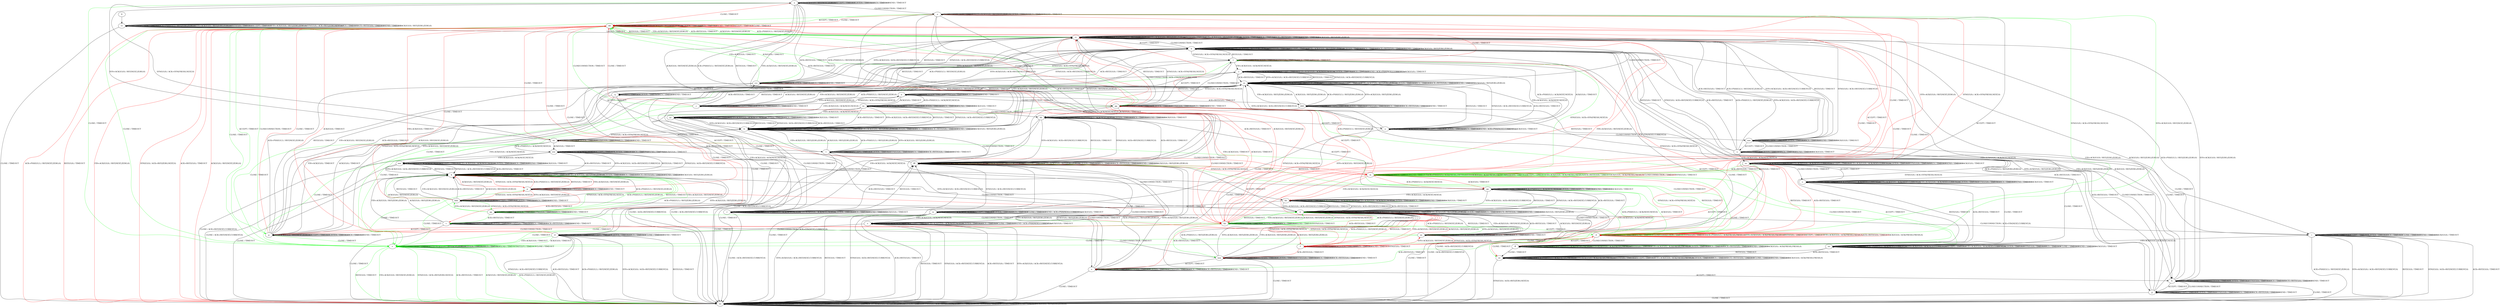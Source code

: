 digraph "" {
	graph ["Incoming time"=0.24789714813232422,
		"Outgoing time"=0.31987857818603516,
		Output="{'States': 58, 'Transitions': 806, 'Filename': '../results/tcp_preset_50/TCP_FreeBSD_Server-TCP_FreeBSD_Server-3.dot'}",
		Reference="{'States': 56, 'Transitions': 716, 'Filename': '../subjects/tcp/TCP_FreeBSD_Server.dot'}",
		Solver=yices,
		Updated="{'States': 56, 'Transitions': 716, 'Filename': '../subjects/tcp/TCP_FreeBSD_Server.dot'}",
		"f-measure"=0.8868715083798883,
		precision=0.8868715083798883,
		recall=0.8868715083798883
	];
	a -> a	[key=0,
		label="SYN+ACK(V,V,0) / RST(NEXT,ZERO,0)"];
	a -> a	[key=1,
		label="ACCEPT / TIMEOUT"];
	a -> a	[key=2,
		label="LISTEN / TIMEOUT"];
	a -> a	[key=3,
		label="RCV / TIMEOUT"];
	a -> a	[key=4,
		label="SEND / TIMEOUT"];
	a -> u	[key=0,
		label="CLOSECONNECTION / TIMEOUT"];
	a -> v	[key=0,
		color=green,
		label="CLOSE / TIMEOUT"];
	a -> dd	[key=0,
		color=red,
		label="CLOSE / TIMEOUT"];
	a -> nn	[key=0,
		label="SYN(V,V,0) / ACK+SYN(FRESH,NEXT,0)"];
	a -> tt	[key=0,
		label="ACK+PSH(V,V,1) / RST(NEXT,ZERO,0)"];
	a -> tt	[key=1,
		label="RST(V,V,0) / TIMEOUT"];
	a -> tt	[key=2,
		label="FIN+ACK(V,V,0) / RST(NEXT,ZERO,0)"];
	a -> tt	[key=3,
		label="ACK+RST(V,V,0) / TIMEOUT"];
	a -> tt	[key=4,
		label="ACK(V,V,0) / RST(NEXT,ZERO,0)"];
	b -> b	[key=0,
		label="ACK+PSH(V,V,1) / RST(ZERO,ZERO,0)"];
	b -> b	[key=1,
		label="SYN+ACK(V,V,0) / RST(ZERO,ZERO,0)"];
	b -> b	[key=2,
		label="RST(V,V,0) / TIMEOUT"];
	b -> b	[key=3,
		label="ACCEPT / TIMEOUT"];
	b -> b	[key=4,
		label="FIN+ACK(V,V,0) / RST(ZERO,ZERO,0)"];
	b -> b	[key=5,
		label="LISTEN / TIMEOUT"];
	b -> b	[key=6,
		label="RCV / TIMEOUT"];
	b -> b	[key=7,
		label="ACK+RST(V,V,0) / TIMEOUT"];
	b -> b	[key=8,
		label="SEND / TIMEOUT"];
	b -> b	[key=9,
		label="ACK(V,V,0) / RST(ZERO,ZERO,0)"];
	b -> l	[key=0,
		label="SYN(V,V,0) / ACK+SYN(FRESH,NEXT,0)"];
	b -> cc	[key=0,
		label="CLOSECONNECTION / TIMEOUT"];
	b -> uu	[key=0,
		label="CLOSE / TIMEOUT"];
	c -> c	[key=0,
		label="RST(V,V,0) / TIMEOUT"];
	c -> c	[key=1,
		label="ACCEPT / TIMEOUT"];
	c -> c	[key=2,
		label="LISTEN / TIMEOUT"];
	c -> c	[key=3,
		label="SYN(V,V,0) / TIMEOUT"];
	c -> c	[key=4,
		label="RCV / TIMEOUT"];
	c -> c	[key=5,
		label="ACK+RST(V,V,0) / TIMEOUT"];
	c -> c	[key=6,
		label="SEND / TIMEOUT"];
	c -> k	[key=0,
		label="ACK+PSH(V,V,1) / RST(ZERO,ZERO,0)"];
	c -> k	[key=1,
		label="SYN+ACK(V,V,0) / RST(ZERO,ZERO,0)"];
	c -> k	[key=2,
		label="FIN+ACK(V,V,0) / RST(ZERO,ZERO,0)"];
	c -> k	[key=3,
		label="ACK(V,V,0) / RST(ZERO,ZERO,0)"];
	c -> mm	[key=0,
		label="CLOSECONNECTION / TIMEOUT"];
	c -> uu	[key=0,
		label="CLOSE / TIMEOUT"];
	d -> d	[key=0,
		label="LISTEN / TIMEOUT"];
	d -> d	[key=1,
		label="RCV / TIMEOUT"];
	d -> d	[key=2,
		label="SEND / TIMEOUT"];
	d -> d	[key=3,
		color=green,
		label="CLOSECONNECTION / TIMEOUT"];
	d -> d	[key=4,
		color=green,
		label="SYN(V,V,0) / TIMEOUT"];
	d -> d	[key=5,
		color=red,
		label="ACK+PSH(V,V,1) / ACK(FRESH,FRESH,0)"];
	d -> d	[key=6,
		color=red,
		label="SYN+ACK(V,V,0) / ACK(FRESH,FRESH,0)"];
	d -> d	[key=7,
		color=red,
		label="RST(V,V,0) / TIMEOUT"];
	d -> d	[key=8,
		color=red,
		label="ACCEPT / TIMEOUT"];
	d -> d	[key=9,
		color=red,
		label="FIN+ACK(V,V,0) / ACK(FRESH,FRESH,0)"];
	d -> d	[key=10,
		color=red,
		label="ACK+RST(V,V,0) / TIMEOUT"];
	d -> d	[key=11,
		color=red,
		label="ACK(V,V,0) / ACK(FRESH,FRESH,0)"];
	d -> e	[key=0,
		color=green,
		label="ACK+RST(V,V,0) / TIMEOUT"];
	d -> l	[key=0,
		color=red,
		label="SYN(V,V,0) / ACK+SYN(FRESH,NEXT,0)"];
	d -> u	[key=0,
		color=green,
		label="SYN+ACK(V,V,0) / RST(NEXT,ZERO,0)"];
	d -> v	[key=0,
		color=green,
		label="CLOSE / TIMEOUT"];
	d -> bb	[key=0,
		color=green,
		label="FIN+ACK(V,V,0) / ACK(NEXT,NEXT,0)"];
	d -> ee	[key=0,
		color=red,
		label="CLOSE / TIMEOUT"];
	d -> ff	[key=0,
		color=red,
		label="CLOSECONNECTION / TIMEOUT"];
	d -> gg	[key=0,
		color=green,
		label="ACCEPT / TIMEOUT"];
	d -> pp	[key=0,
		color=green,
		label="ACK+PSH(V,V,1) / ACK(NEXT,NEXT,0)"];
	d -> pp	[key=1,
		color=green,
		label="ACK(V,V,0) / TIMEOUT"];
	d -> fff	[key=0,
		color=green,
		label="RST(V,V,0) / TIMEOUT"];
	e -> e	[key=0,
		label="CLOSECONNECTION / TIMEOUT"];
	e -> e	[key=1,
		label="RST(V,V,0) / TIMEOUT"];
	e -> e	[key=2,
		label="LISTEN / TIMEOUT"];
	e -> e	[key=3,
		label="SYN(V,V,0) / TIMEOUT"];
	e -> e	[key=4,
		label="RCV / TIMEOUT"];
	e -> e	[key=5,
		label="ACK+RST(V,V,0) / TIMEOUT"];
	e -> e	[key=6,
		label="SEND / TIMEOUT"];
	e -> h	[key=0,
		label="ACCEPT / TIMEOUT"];
	e -> uu	[key=0,
		label="CLOSE / TIMEOUT"];
	e -> fff	[key=0,
		label="ACK+PSH(V,V,1) / RST(ZERO,ZERO,0)"];
	e -> fff	[key=1,
		label="SYN+ACK(V,V,0) / RST(ZERO,ZERO,0)"];
	e -> fff	[key=2,
		label="FIN+ACK(V,V,0) / RST(ZERO,ZERO,0)"];
	e -> fff	[key=3,
		label="ACK(V,V,0) / RST(ZERO,ZERO,0)"];
	f -> f	[key=0,
		label="CLOSECONNECTION / TIMEOUT"];
	f -> f	[key=1,
		label="LISTEN / TIMEOUT"];
	f -> f	[key=2,
		label="RCV / TIMEOUT"];
	f -> f	[key=3,
		label="SEND / TIMEOUT"];
	f -> f	[key=4,
		color=red,
		label="SYN(V,V,0) / TIMEOUT"];
	f -> m	[key=0,
		color=red,
		label="ACCEPT / TIMEOUT"];
	f -> aa	[key=0,
		color=red,
		label="SYN+ACK(V,V,0) / RST(NEXT,ZERO,0)"];
	f -> dd	[key=0,
		color=red,
		label="CLOSE / TIMEOUT"];
	f -> ii	[key=0,
		color=red,
		label="ACK+PSH(V,V,1) / RST(NEXT,ZERO,0)"];
	f -> ii	[key=1,
		color=red,
		label="RST(V,V,0) / TIMEOUT"];
	f -> ii	[key=2,
		color=red,
		label="FIN+ACK(V,V,0) / RST(NEXT,ZERO,0)"];
	f -> ii	[key=3,
		color=red,
		label="ACK(V,V,0) / RST(NEXT,ZERO,0)"];
	f -> mm	[key=0,
		color=red,
		label="ACK+RST(V,V,0) / TIMEOUT"];
	g -> b	[key=0,
		label="ACK+PSH(V,V,1) / RST(NEXT,ZERO,0)"];
	g -> b	[key=1,
		label="RST(V,V,0) / TIMEOUT"];
	g -> b	[key=2,
		label="FIN+ACK(V,V,0) / RST(NEXT,ZERO,0)"];
	g -> b	[key=3,
		label="ACK+RST(V,V,0) / TIMEOUT"];
	g -> b	[key=4,
		label="ACK(V,V,0) / RST(NEXT,ZERO,0)"];
	g -> g	[key=0,
		label="SYN+ACK(V,V,0) / RST(NEXT,ZERO,0)"];
	g -> g	[key=1,
		label="ACCEPT / TIMEOUT"];
	g -> g	[key=2,
		label="LISTEN / TIMEOUT"];
	g -> g	[key=3,
		label="RCV / TIMEOUT"];
	g -> g	[key=4,
		label="SEND / TIMEOUT"];
	g -> l	[key=0,
		label="SYN(V,V,0) / ACK+SYN(FRESH,NEXT,0)"];
	g -> v	[key=0,
		color=green,
		label="CLOSE / TIMEOUT"];
	g -> dd	[key=0,
		color=green,
		label="CLOSECONNECTION / TIMEOUT"];
	g -> dd	[key=1,
		color=red,
		label="CLOSE / TIMEOUT"];
	g -> hh	[key=0,
		color=red,
		label="CLOSECONNECTION / TIMEOUT"];
	h -> h	[key=0,
		label="CLOSECONNECTION / TIMEOUT"];
	h -> h	[key=1,
		label="RST(V,V,0) / TIMEOUT"];
	h -> h	[key=2,
		label="LISTEN / TIMEOUT"];
	h -> h	[key=3,
		label="SYN(V,V,0) / TIMEOUT"];
	h -> h	[key=4,
		label="RCV / TIMEOUT"];
	h -> h	[key=5,
		label="ACK+RST(V,V,0) / TIMEOUT"];
	h -> h	[key=6,
		label="SEND / TIMEOUT"];
	h -> cc	[key=0,
		label="ACK+PSH(V,V,1) / RST(ZERO,ZERO,0)"];
	h -> cc	[key=1,
		label="SYN+ACK(V,V,0) / RST(ZERO,ZERO,0)"];
	h -> cc	[key=2,
		label="FIN+ACK(V,V,0) / RST(ZERO,ZERO,0)"];
	h -> cc	[key=3,
		label="ACK(V,V,0) / RST(ZERO,ZERO,0)"];
	h -> jj	[key=0,
		label="ACCEPT / TIMEOUT"];
	h -> uu	[key=0,
		label="CLOSE / TIMEOUT"];
	i -> i	[key=0,
		label="CLOSECONNECTION / TIMEOUT"];
	i -> i	[key=1,
		label="ACCEPT / TIMEOUT"];
	i -> i	[key=2,
		label="LISTEN / TIMEOUT"];
	i -> i	[key=3,
		label="RCV / TIMEOUT"];
	i -> i	[key=4,
		label="CLOSE / TIMEOUT"];
	i -> i	[key=5,
		label="SEND / TIMEOUT"];
	i -> i	[key=6,
		label="ACK(V,V,0) / TIMEOUT"];
	i -> oo	[key=0,
		label="FIN+ACK(V,V,0) / ACK(NEXT,NEXT,0)"];
	i -> uu	[key=0,
		label="ACK+PSH(V,V,1) / RST(NEXT,ZERO,0)"];
	i -> uu	[key=1,
		label="SYN+ACK(V,V,0) / ACK+RST(NEXT,CURRENT,0)"];
	i -> uu	[key=2,
		label="RST(V,V,0) / TIMEOUT"];
	i -> uu	[key=3,
		label="SYN(V,V,0) / ACK+RST(NEXT,CURRENT,0)"];
	i -> uu	[key=4,
		label="ACK+RST(V,V,0) / TIMEOUT"];
	j -> j	[key=0,
		label="SYN+ACK(V,V,0) / RST(NEXT,ZERO,0)"];
	j -> j	[key=1,
		label="ACCEPT / TIMEOUT"];
	j -> j	[key=2,
		label="LISTEN / TIMEOUT"];
	j -> j	[key=3,
		label="RCV / TIMEOUT"];
	j -> j	[key=4,
		label="SEND / TIMEOUT"];
	j -> n	[key=0,
		label="SYN(V,V,0) / ACK+SYN(FRESH,NEXT,0)"];
	j -> v	[key=0,
		color=green,
		label="CLOSE / TIMEOUT"];
	j -> dd	[key=0,
		color=green,
		label="CLOSECONNECTION / TIMEOUT"];
	j -> dd	[key=1,
		color=red,
		label="CLOSE / TIMEOUT"];
	j -> hh	[key=0,
		color=red,
		label="CLOSECONNECTION / TIMEOUT"];
	j -> zz	[key=0,
		label="ACK+PSH(V,V,1) / RST(NEXT,ZERO,0)"];
	j -> zz	[key=1,
		label="RST(V,V,0) / TIMEOUT"];
	j -> zz	[key=2,
		label="FIN+ACK(V,V,0) / RST(NEXT,ZERO,0)"];
	j -> zz	[key=3,
		label="ACK+RST(V,V,0) / TIMEOUT"];
	j -> zz	[key=4,
		label="ACK(V,V,0) / RST(NEXT,ZERO,0)"];
	k -> k	[key=0,
		label="ACK+PSH(V,V,1) / RST(ZERO,ZERO,0)"];
	k -> k	[key=1,
		label="SYN+ACK(V,V,0) / RST(ZERO,ZERO,0)"];
	k -> k	[key=2,
		label="RST(V,V,0) / TIMEOUT"];
	k -> k	[key=3,
		label="ACCEPT / TIMEOUT"];
	k -> k	[key=4,
		label="FIN+ACK(V,V,0) / RST(ZERO,ZERO,0)"];
	k -> k	[key=5,
		label="LISTEN / TIMEOUT"];
	k -> k	[key=6,
		label="RCV / TIMEOUT"];
	k -> k	[key=7,
		label="ACK+RST(V,V,0) / TIMEOUT"];
	k -> k	[key=8,
		label="SEND / TIMEOUT"];
	k -> k	[key=9,
		label="ACK(V,V,0) / RST(ZERO,ZERO,0)"];
	k -> p	[key=0,
		color=red,
		label="SYN(V,V,0) / ACK+SYN(FRESH,NEXT,0)"];
	k -> ii	[key=0,
		label="CLOSECONNECTION / TIMEOUT"];
	k -> qq	[key=0,
		color=green,
		label="SYN(V,V,0) / ACK+SYN(FRESH,NEXT,0)"];
	k -> uu	[key=0,
		label="CLOSE / TIMEOUT"];
	l -> b	[key=0,
		label="RST(V,V,0) / TIMEOUT"];
	l -> g	[key=0,
		label="SYN+ACK(V,V,0) / RST(NEXT,ZERO,0)"];
	l -> l	[key=0,
		label="ACCEPT / TIMEOUT"];
	l -> l	[key=1,
		label="LISTEN / TIMEOUT"];
	l -> l	[key=2,
		label="SYN(V,V,0) / TIMEOUT"];
	l -> l	[key=3,
		label="RCV / TIMEOUT"];
	l -> l	[key=4,
		label="SEND / TIMEOUT"];
	l -> v	[key=0,
		color=green,
		label="CLOSE / TIMEOUT"];
	l -> y	[key=0,
		label="ACK+PSH(V,V,1) / ACK(NEXT,NEXT,0)"];
	l -> y	[key=1,
		label="ACK(V,V,0) / TIMEOUT"];
	l -> z	[key=0,
		label="FIN+ACK(V,V,0) / ACK(NEXT,NEXT,0)"];
	l -> dd	[key=0,
		color=red,
		label="CLOSE / TIMEOUT"];
	l -> gg	[key=0,
		label="CLOSECONNECTION / TIMEOUT"];
	l -> jj	[key=0,
		label="ACK+RST(V,V,0) / TIMEOUT"];
	m -> e	[key=0,
		color=red,
		label="ACK+RST(V,V,0) / TIMEOUT"];
	m -> l	[key=0,
		color=green,
		label="SYN(V,V,0) / ACK+SYN(FRESH,NEXT,0)"];
	m -> m	[key=0,
		label="LISTEN / TIMEOUT"];
	m -> m	[key=1,
		label="RCV / TIMEOUT"];
	m -> m	[key=2,
		label="SEND / TIMEOUT"];
	m -> m	[key=3,
		color=green,
		label="ACK+PSH(V,V,1) / ACK(FRESH,FRESH,0)"];
	m -> m	[key=4,
		color=green,
		label="SYN+ACK(V,V,0) / ACK(FRESH,FRESH,0)"];
	m -> m	[key=5,
		color=green,
		label="RST(V,V,0) / TIMEOUT"];
	m -> m	[key=6,
		color=green,
		label="ACCEPT / TIMEOUT"];
	m -> m	[key=7,
		color=green,
		label="FIN+ACK(V,V,0) / ACK(FRESH,FRESH,0)"];
	m -> m	[key=8,
		color=green,
		label="ACK+RST(V,V,0) / TIMEOUT"];
	m -> m	[key=9,
		color=green,
		label="ACK(V,V,0) / ACK(FRESH,FRESH,0)"];
	m -> m	[key=10,
		color=red,
		label="CLOSECONNECTION / TIMEOUT"];
	m -> m	[key=11,
		color=red,
		label="SYN(V,V,0) / TIMEOUT"];
	m -> u	[key=0,
		color=red,
		label="SYN+ACK(V,V,0) / RST(NEXT,ZERO,0)"];
	m -> bb	[key=0,
		color=red,
		label="FIN+ACK(V,V,0) / ACK(NEXT,NEXT,0)"];
	m -> dd	[key=0,
		color=red,
		label="CLOSE / TIMEOUT"];
	m -> ee	[key=0,
		color=green,
		label="CLOSE / TIMEOUT"];
	m -> ff	[key=0,
		color=green,
		label="CLOSECONNECTION / TIMEOUT"];
	m -> gg	[key=0,
		color=red,
		label="ACCEPT / TIMEOUT"];
	m -> pp	[key=0,
		color=red,
		label="ACK+PSH(V,V,1) / ACK(NEXT,NEXT,0)"];
	m -> pp	[key=1,
		color=red,
		label="ACK(V,V,0) / TIMEOUT"];
	m -> fff	[key=0,
		color=red,
		label="RST(V,V,0) / TIMEOUT"];
	n -> j	[key=0,
		label="SYN+ACK(V,V,0) / RST(NEXT,ZERO,0)"];
	n -> n	[key=0,
		label="ACCEPT / TIMEOUT"];
	n -> n	[key=1,
		label="LISTEN / TIMEOUT"];
	n -> n	[key=2,
		label="SYN(V,V,0) / TIMEOUT"];
	n -> n	[key=3,
		label="RCV / TIMEOUT"];
	n -> n	[key=4,
		label="SEND / TIMEOUT"];
	n -> gg	[key=0,
		label="CLOSECONNECTION / TIMEOUT"];
	n -> xx	[key=0,
		label="ACK+PSH(V,V,1) / ACK(NEXT,NEXT,0)"];
	n -> xx	[key=1,
		label="ACK(V,V,0) / TIMEOUT"];
	n -> yy	[key=0,
		label="FIN+ACK(V,V,0) / ACK(NEXT,NEXT,0)"];
	n -> zz	[key=0,
		label="RST(V,V,0) / TIMEOUT"];
	n -> ddd	[key=0,
		label="ACK+RST(V,V,0) / TIMEOUT"];
	o -> o	[key=0,
		label="CLOSECONNECTION / TIMEOUT"];
	o -> o	[key=1,
		label="ACK+PSH(V,V,1) / ACK(NEXT,CURRENT,0)"];
	o -> o	[key=2,
		label="SYN+ACK(V,V,0) / ACK(NEXT,CURRENT,0)"];
	o -> o	[key=3,
		label="FIN+ACK(V,V,0) / ACK(NEXT,CURRENT,0)"];
	o -> o	[key=4,
		label="LISTEN / TIMEOUT"];
	o -> o	[key=5,
		label="SYN(V,V,0) / TIMEOUT"];
	o -> o	[key=6,
		label="RCV / TIMEOUT"];
	o -> o	[key=7,
		label="SEND / TIMEOUT"];
	o -> o	[key=8,
		label="ACK(V,V,0) / TIMEOUT"];
	o -> ff	[key=0,
		label="RST(V,V,0) / TIMEOUT"];
	o -> ff	[key=1,
		label="ACK+RST(V,V,0) / TIMEOUT"];
	o -> oo	[key=0,
		label="CLOSE / TIMEOUT"];
	o -> ss	[key=0,
		label="ACCEPT / TIMEOUT"];
	p -> c	[key=0,
		color=red,
		label="ACK+RST(V,V,0) / TIMEOUT"];
	p -> f	[key=0,
		color=red,
		label="CLOSECONNECTION / TIMEOUT"];
	p -> k	[key=0,
		color=red,
		label="ACK+PSH(V,V,1) / RST(NEXT,ZERO,0)"];
	p -> k	[key=1,
		color=red,
		label="RST(V,V,0) / TIMEOUT"];
	p -> k	[key=2,
		color=red,
		label="FIN+ACK(V,V,0) / RST(NEXT,ZERO,0)"];
	p -> k	[key=3,
		color=red,
		label="ACK(V,V,0) / RST(NEXT,ZERO,0)"];
	p -> p	[key=0,
		label="ACCEPT / TIMEOUT"];
	p -> p	[key=1,
		label="LISTEN / TIMEOUT"];
	p -> p	[key=2,
		label="SYN(V,V,0) / TIMEOUT"];
	p -> p	[key=3,
		label="RCV / TIMEOUT"];
	p -> p	[key=4,
		label="SEND / TIMEOUT"];
	p -> v	[key=0,
		color=green,
		label="CLOSE / TIMEOUT"];
	p -> dd	[key=0,
		color=red,
		label="CLOSE / TIMEOUT"];
	p -> bbb	[key=0,
		color=red,
		label="SYN+ACK(V,V,0) / RST(NEXT,ZERO,0)"];
	q -> b	[key=0,
		label="ACK+PSH(V,V,1) / RST(NEXT,ZERO,0)"];
	q -> b	[key=1,
		label="SYN+ACK(V,V,0) / ACK+RST(NEXT,CURRENT,0)"];
	q -> b	[key=2,
		label="RST(V,V,0) / TIMEOUT"];
	q -> b	[key=3,
		label="SYN(V,V,0) / ACK+RST(NEXT,CURRENT,0)"];
	q -> b	[key=4,
		label="ACK+RST(V,V,0) / TIMEOUT"];
	q -> g	[key=0,
		label="FIN+ACK(V,V,0) / TIMEOUT"];
	q -> g	[key=1,
		label="ACK(V,V,0) / TIMEOUT"];
	q -> q	[key=0,
		label="ACCEPT / TIMEOUT"];
	q -> q	[key=1,
		label="LISTEN / TIMEOUT"];
	q -> q	[key=2,
		label="RCV / TIMEOUT"];
	q -> q	[key=3,
		label="SEND / TIMEOUT"];
	q -> rr	[key=0,
		label="CLOSE / TIMEOUT"];
	q -> ccc	[key=0,
		label="CLOSECONNECTION / TIMEOUT"];
	r -> r	[key=0,
		label="CLOSECONNECTION / TIMEOUT"];
	r -> r	[key=1,
		label="ACK+PSH(V,V,1) / ACK(NEXT,NEXT,0)"];
	r -> r	[key=2,
		label="FIN+ACK(V,V,0) / ACK(NEXT,NEXT,0)"];
	r -> r	[key=3,
		label="LISTEN / TIMEOUT"];
	r -> r	[key=4,
		label="RCV / TIMEOUT"];
	r -> r	[key=5,
		label="SEND / TIMEOUT"];
	r -> r	[key=6,
		label="ACK(V,V,0) / TIMEOUT"];
	r -> z	[key=0,
		label="ACCEPT / TIMEOUT"];
	r -> uu	[key=0,
		label="CLOSE / ACK+RST(NEXT,CURRENT,0)"];
	r -> fff	[key=0,
		label="SYN+ACK(V,V,0) / ACK+RST(NEXT,CURRENT,0)"];
	r -> fff	[key=1,
		label="RST(V,V,0) / TIMEOUT"];
	r -> fff	[key=2,
		label="SYN(V,V,0) / ACK+RST(NEXT,CURRENT,0)"];
	r -> fff	[key=3,
		label="ACK+RST(V,V,0) / TIMEOUT"];
	s -> s	[key=0,
		label="ACK+PSH(V,V,1) / ACK(NEXT,NEXT,0)"];
	s -> s	[key=1,
		label="ACCEPT / TIMEOUT"];
	s -> s	[key=2,
		label="FIN+ACK(V,V,0) / ACK(NEXT,NEXT,0)"];
	s -> s	[key=3,
		label="LISTEN / TIMEOUT"];
	s -> s	[key=4,
		label="RCV / TIMEOUT"];
	s -> s	[key=5,
		label="CLOSE / TIMEOUT"];
	s -> s	[key=6,
		label="SEND / ACK+PSH(NEXT,CURRENT,1)"];
	s -> s	[key=7,
		label="ACK(V,V,0) / TIMEOUT"];
	s -> rr	[key=0,
		label="CLOSECONNECTION / ACK+FIN(NEXT,CURRENT,0)"];
	s -> uu	[key=0,
		label="SYN+ACK(V,V,0) / ACK+RST(NEXT,CURRENT,0)"];
	s -> uu	[key=1,
		label="RST(V,V,0) / TIMEOUT"];
	s -> uu	[key=2,
		label="SYN(V,V,0) / ACK+RST(NEXT,CURRENT,0)"];
	s -> uu	[key=3,
		label="ACK+RST(V,V,0) / TIMEOUT"];
	t -> e	[key=0,
		label="CLOSECONNECTION / TIMEOUT"];
	t -> t	[key=0,
		label="RST(V,V,0) / TIMEOUT"];
	t -> t	[key=1,
		label="ACCEPT / TIMEOUT"];
	t -> t	[key=2,
		label="LISTEN / TIMEOUT"];
	t -> t	[key=3,
		label="SYN(V,V,0) / TIMEOUT"];
	t -> t	[key=4,
		label="RCV / TIMEOUT"];
	t -> t	[key=5,
		label="ACK+RST(V,V,0) / TIMEOUT"];
	t -> t	[key=6,
		label="SEND / TIMEOUT"];
	t -> tt	[key=0,
		label="ACK+PSH(V,V,1) / RST(ZERO,ZERO,0)"];
	t -> tt	[key=1,
		label="SYN+ACK(V,V,0) / RST(ZERO,ZERO,0)"];
	t -> tt	[key=2,
		label="FIN+ACK(V,V,0) / RST(ZERO,ZERO,0)"];
	t -> tt	[key=3,
		label="ACK(V,V,0) / RST(ZERO,ZERO,0)"];
	t -> uu	[key=0,
		label="CLOSE / TIMEOUT"];
	u -> d	[key=0,
		color=green,
		label="SYN(V,V,0) / ACK+SYN(FRESH,NEXT,0)"];
	u -> m	[key=0,
		color=red,
		label="SYN(V,V,0) / ACK+SYN(FRESH,NEXT,0)"];
	u -> u	[key=0,
		label="CLOSECONNECTION / TIMEOUT"];
	u -> u	[key=1,
		label="SYN+ACK(V,V,0) / RST(NEXT,ZERO,0)"];
	u -> u	[key=2,
		label="LISTEN / TIMEOUT"];
	u -> u	[key=3,
		label="RCV / TIMEOUT"];
	u -> u	[key=4,
		label="SEND / TIMEOUT"];
	u -> v	[key=0,
		color=green,
		label="CLOSE / TIMEOUT"];
	u -> dd	[key=0,
		color=green,
		label="ACCEPT / TIMEOUT"];
	u -> dd	[key=1,
		color=red,
		label="CLOSE / TIMEOUT"];
	u -> hh	[key=0,
		color=red,
		label="ACCEPT / TIMEOUT"];
	u -> fff	[key=0,
		label="ACK+PSH(V,V,1) / RST(NEXT,ZERO,0)"];
	u -> fff	[key=1,
		label="RST(V,V,0) / TIMEOUT"];
	u -> fff	[key=2,
		label="FIN+ACK(V,V,0) / RST(NEXT,ZERO,0)"];
	u -> fff	[key=3,
		label="ACK+RST(V,V,0) / TIMEOUT"];
	u -> fff	[key=4,
		label="ACK(V,V,0) / RST(NEXT,ZERO,0)"];
	v -> v	[key=0,
		label="CLOSECONNECTION / TIMEOUT"];
	v -> v	[key=1,
		label="SYN+ACK(V,V,0) / RST(NEXT,ZERO,0)"];
	v -> v	[key=2,
		label="LISTEN / TIMEOUT"];
	v -> v	[key=3,
		label="RCV / TIMEOUT"];
	v -> v	[key=4,
		label="SEND / TIMEOUT"];
	v -> v	[key=5,
		color=green,
		label="ACCEPT / TIMEOUT"];
	v -> v	[key=6,
		color=green,
		label="CLOSE / TIMEOUT"];
	v -> uu	[key=0,
		color=green,
		label="ACK+PSH(V,V,1) / RST(NEXT,ZERO,0)"];
	v -> uu	[key=1,
		color=green,
		label="RST(V,V,0) / TIMEOUT"];
	v -> uu	[key=2,
		color=green,
		label="FIN+ACK(V,V,0) / RST(NEXT,ZERO,0)"];
	v -> uu	[key=3,
		color=green,
		label="SYN(V,V,0) / ACK+RST(ZERO,NEXT,0)"];
	v -> uu	[key=4,
		color=green,
		label="ACK+RST(V,V,0) / TIMEOUT"];
	v -> uu	[key=5,
		color=green,
		label="ACK(V,V,0) / RST(NEXT,ZERO,0)"];
	w -> i	[key=0,
		label="CLOSECONNECTION / ACK+FIN(NEXT,CURRENT,0)"];
	w -> s	[key=0,
		label="FIN+ACK(V,V,0) / ACK(NEXT,NEXT,0)"];
	w -> w	[key=0,
		label="ACK+PSH(V,V,1) / ACK(NEXT,NEXT,0)"];
	w -> w	[key=1,
		label="ACCEPT / TIMEOUT"];
	w -> w	[key=2,
		label="LISTEN / TIMEOUT"];
	w -> w	[key=3,
		label="RCV / TIMEOUT"];
	w -> w	[key=4,
		label="CLOSE / TIMEOUT"];
	w -> w	[key=5,
		label="SEND / ACK+PSH(NEXT,CURRENT,1)"];
	w -> w	[key=6,
		label="ACK(V,V,0) / TIMEOUT"];
	w -> uu	[key=0,
		label="SYN+ACK(V,V,0) / ACK+RST(NEXT,CURRENT,0)"];
	w -> uu	[key=1,
		label="RST(V,V,0) / TIMEOUT"];
	w -> uu	[key=2,
		label="SYN(V,V,0) / ACK+RST(NEXT,CURRENT,0)"];
	w -> uu	[key=3,
		label="ACK+RST(V,V,0) / TIMEOUT"];
	x -> b	[key=0,
		label="ACK+PSH(V,V,1) / RST(NEXT,ZERO,0)"];
	x -> b	[key=1,
		label="SYN+ACK(V,V,0) / ACK+RST(NEXT,CURRENT,0)"];
	x -> b	[key=2,
		label="RST(V,V,0) / TIMEOUT"];
	x -> b	[key=3,
		label="SYN(V,V,0) / ACK+RST(NEXT,CURRENT,0)"];
	x -> b	[key=4,
		label="ACK+RST(V,V,0) / TIMEOUT"];
	x -> i	[key=0,
		label="CLOSE / TIMEOUT"];
	x -> x	[key=0,
		label="ACCEPT / TIMEOUT"];
	x -> x	[key=1,
		label="LISTEN / TIMEOUT"];
	x -> x	[key=2,
		label="RCV / TIMEOUT"];
	x -> x	[key=3,
		label="SEND / TIMEOUT"];
	x -> x	[key=4,
		label="ACK(V,V,0) / TIMEOUT"];
	x -> ss	[key=0,
		label="FIN+ACK(V,V,0) / ACK(NEXT,NEXT,0)"];
	x -> aaa	[key=0,
		label="CLOSECONNECTION / TIMEOUT"];
	y -> w	[key=0,
		label="CLOSE / TIMEOUT"];
	y -> y	[key=0,
		label="ACK+PSH(V,V,1) / ACK(NEXT,NEXT,0)"];
	y -> y	[key=1,
		label="ACCEPT / TIMEOUT"];
	y -> y	[key=2,
		label="LISTEN / TIMEOUT"];
	y -> y	[key=3,
		label="RCV / TIMEOUT"];
	y -> y	[key=4,
		label="SEND / ACK+PSH(NEXT,CURRENT,1)"];
	y -> y	[key=5,
		label="ACK(V,V,0) / TIMEOUT"];
	y -> z	[key=0,
		label="FIN+ACK(V,V,0) / ACK(NEXT,NEXT,0)"];
	y -> zz	[key=0,
		label="SYN+ACK(V,V,0) / ACK+RST(NEXT,CURRENT,0)"];
	y -> zz	[key=1,
		label="RST(V,V,0) / TIMEOUT"];
	y -> zz	[key=2,
		label="SYN(V,V,0) / ACK+RST(NEXT,CURRENT,0)"];
	y -> zz	[key=3,
		label="ACK+RST(V,V,0) / TIMEOUT"];
	y -> aaa	[key=0,
		label="CLOSECONNECTION / ACK+FIN(NEXT,CURRENT,0)"];
	z -> s	[key=0,
		label="CLOSE / TIMEOUT"];
	z -> z	[key=0,
		label="ACK+PSH(V,V,1) / ACK(NEXT,NEXT,0)"];
	z -> z	[key=1,
		label="ACCEPT / TIMEOUT"];
	z -> z	[key=2,
		label="FIN+ACK(V,V,0) / ACK(NEXT,NEXT,0)"];
	z -> z	[key=3,
		label="LISTEN / TIMEOUT"];
	z -> z	[key=4,
		label="RCV / TIMEOUT"];
	z -> z	[key=5,
		label="SEND / ACK+PSH(NEXT,CURRENT,1)"];
	z -> z	[key=6,
		label="ACK(V,V,0) / TIMEOUT"];
	z -> zz	[key=0,
		label="SYN+ACK(V,V,0) / ACK+RST(NEXT,CURRENT,0)"];
	z -> zz	[key=1,
		label="RST(V,V,0) / TIMEOUT"];
	z -> zz	[key=2,
		label="SYN(V,V,0) / ACK+RST(NEXT,CURRENT,0)"];
	z -> zz	[key=3,
		label="ACK+RST(V,V,0) / TIMEOUT"];
	z -> ccc	[key=0,
		label="CLOSECONNECTION / ACK+FIN(NEXT,CURRENT,0)"];
	aa -> f	[key=0,
		color=red,
		label="SYN(V,V,0) / ACK+SYN(FRESH,NEXT,0)"];
	aa -> u	[key=0,
		label="ACCEPT / TIMEOUT"];
	aa -> v	[key=0,
		color=green,
		label="CLOSE / TIMEOUT"];
	aa -> aa	[key=0,
		label="CLOSECONNECTION / TIMEOUT"];
	aa -> aa	[key=1,
		label="SYN+ACK(V,V,0) / RST(NEXT,ZERO,0)"];
	aa -> aa	[key=2,
		label="LISTEN / TIMEOUT"];
	aa -> aa	[key=3,
		label="RCV / TIMEOUT"];
	aa -> aa	[key=4,
		label="SEND / TIMEOUT"];
	aa -> dd	[key=0,
		color=red,
		label="CLOSE / TIMEOUT"];
	aa -> hh	[key=0,
		color=green,
		label="SYN(V,V,0) / ACK+SYN(FRESH,NEXT,0)"];
	aa -> ii	[key=0,
		label="ACK+PSH(V,V,1) / RST(NEXT,ZERO,0)"];
	aa -> ii	[key=1,
		label="RST(V,V,0) / TIMEOUT"];
	aa -> ii	[key=2,
		label="FIN+ACK(V,V,0) / RST(NEXT,ZERO,0)"];
	aa -> ii	[key=3,
		label="ACK+RST(V,V,0) / TIMEOUT"];
	aa -> ii	[key=4,
		label="ACK(V,V,0) / RST(NEXT,ZERO,0)"];
	bb -> r	[key=0,
		label="ACCEPT / TIMEOUT"];
	bb -> bb	[key=0,
		label="CLOSECONNECTION / TIMEOUT"];
	bb -> bb	[key=1,
		label="ACK+PSH(V,V,1) / ACK(NEXT,NEXT,0)"];
	bb -> bb	[key=2,
		label="FIN+ACK(V,V,0) / ACK(NEXT,NEXT,0)"];
	bb -> bb	[key=3,
		label="LISTEN / TIMEOUT"];
	bb -> bb	[key=4,
		label="RCV / TIMEOUT"];
	bb -> bb	[key=5,
		label="SEND / TIMEOUT"];
	bb -> bb	[key=6,
		label="ACK(V,V,0) / TIMEOUT"];
	bb -> ii	[key=0,
		label="SYN+ACK(V,V,0) / ACK+RST(NEXT,CURRENT,0)"];
	bb -> ii	[key=1,
		label="RST(V,V,0) / TIMEOUT"];
	bb -> ii	[key=2,
		label="SYN(V,V,0) / ACK+RST(NEXT,CURRENT,0)"];
	bb -> ii	[key=3,
		label="ACK+RST(V,V,0) / TIMEOUT"];
	bb -> uu	[key=0,
		label="CLOSE / ACK+RST(NEXT,CURRENT,0)"];
	cc -> b	[key=0,
		label="ACCEPT / TIMEOUT"];
	cc -> cc	[key=0,
		label="CLOSECONNECTION / TIMEOUT"];
	cc -> cc	[key=1,
		label="ACK+PSH(V,V,1) / RST(ZERO,ZERO,0)"];
	cc -> cc	[key=2,
		label="SYN+ACK(V,V,0) / RST(ZERO,ZERO,0)"];
	cc -> cc	[key=3,
		label="RST(V,V,0) / TIMEOUT"];
	cc -> cc	[key=4,
		label="FIN+ACK(V,V,0) / RST(ZERO,ZERO,0)"];
	cc -> cc	[key=5,
		label="LISTEN / TIMEOUT"];
	cc -> cc	[key=6,
		label="RCV / TIMEOUT"];
	cc -> cc	[key=7,
		label="ACK+RST(V,V,0) / TIMEOUT"];
	cc -> cc	[key=8,
		label="SEND / TIMEOUT"];
	cc -> cc	[key=9,
		label="ACK(V,V,0) / RST(ZERO,ZERO,0)"];
	cc -> gg	[key=0,
		label="SYN(V,V,0) / ACK+SYN(FRESH,NEXT,0)"];
	cc -> uu	[key=0,
		label="CLOSE / TIMEOUT"];
	dd -> g	[key=0,
		color=green,
		label="ACCEPT / TIMEOUT"];
	dd -> v	[key=0,
		color=green,
		label="CLOSE / TIMEOUT"];
	dd -> cc	[key=0,
		color=green,
		label="ACK+PSH(V,V,1) / RST(NEXT,ZERO,0)"];
	dd -> cc	[key=1,
		color=green,
		label="RST(V,V,0) / TIMEOUT"];
	dd -> cc	[key=2,
		color=green,
		label="FIN+ACK(V,V,0) / RST(NEXT,ZERO,0)"];
	dd -> cc	[key=3,
		color=green,
		label="ACK+RST(V,V,0) / TIMEOUT"];
	dd -> cc	[key=4,
		color=green,
		label="ACK(V,V,0) / RST(NEXT,ZERO,0)"];
	dd -> dd	[key=0,
		label="CLOSECONNECTION / TIMEOUT"];
	dd -> dd	[key=1,
		label="SYN+ACK(V,V,0) / RST(NEXT,ZERO,0)"];
	dd -> dd	[key=2,
		label="LISTEN / TIMEOUT"];
	dd -> dd	[key=3,
		label="RCV / TIMEOUT"];
	dd -> dd	[key=4,
		label="SEND / TIMEOUT"];
	dd -> dd	[key=5,
		color=red,
		label="ACCEPT / TIMEOUT"];
	dd -> dd	[key=6,
		color=red,
		label="CLOSE / TIMEOUT"];
	dd -> gg	[key=0,
		color=green,
		label="SYN(V,V,0) / ACK+SYN(FRESH,NEXT,0)"];
	dd -> uu	[key=0,
		color=red,
		label="ACK+PSH(V,V,1) / RST(NEXT,ZERO,0)"];
	dd -> uu	[key=1,
		color=red,
		label="RST(V,V,0) / TIMEOUT"];
	dd -> uu	[key=2,
		color=red,
		label="FIN+ACK(V,V,0) / RST(NEXT,ZERO,0)"];
	dd -> uu	[key=3,
		color=red,
		label="SYN(V,V,0) / ACK+RST(ZERO,NEXT,0)"];
	dd -> uu	[key=4,
		color=red,
		label="ACK+RST(V,V,0) / TIMEOUT"];
	dd -> uu	[key=5,
		color=red,
		label="ACK(V,V,0) / RST(NEXT,ZERO,0)"];
	ee -> ee	[key=0,
		label="CLOSECONNECTION / TIMEOUT"];
	ee -> ee	[key=1,
		label="ACK+PSH(V,V,1) / ACK(FRESH,FRESH,0)"];
	ee -> ee	[key=2,
		label="SYN+ACK(V,V,0) / ACK(FRESH,FRESH,0)"];
	ee -> ee	[key=3,
		label="RST(V,V,0) / TIMEOUT"];
	ee -> ee	[key=4,
		label="ACCEPT / TIMEOUT"];
	ee -> ee	[key=5,
		label="FIN+ACK(V,V,0) / ACK(FRESH,FRESH,0)"];
	ee -> ee	[key=6,
		label="LISTEN / TIMEOUT"];
	ee -> ee	[key=7,
		label="RCV / TIMEOUT"];
	ee -> ee	[key=8,
		label="ACK+RST(V,V,0) / TIMEOUT"];
	ee -> ee	[key=9,
		label="CLOSE / TIMEOUT"];
	ee -> ee	[key=10,
		label="SEND / TIMEOUT"];
	ee -> ee	[key=11,
		label="ACK(V,V,0) / ACK(FRESH,FRESH,0)"];
	ee -> uu	[key=0,
		label="SYN(V,V,0) / ACK+RST(ZERO,NEXT,0)"];
	ff -> d	[key=0,
		color=red,
		label="ACCEPT / TIMEOUT"];
	ff -> m	[key=0,
		color=green,
		label="ACCEPT / TIMEOUT"];
	ff -> ee	[key=0,
		label="CLOSE / TIMEOUT"];
	ff -> ff	[key=0,
		label="CLOSECONNECTION / TIMEOUT"];
	ff -> ff	[key=1,
		label="ACK+PSH(V,V,1) / ACK(FRESH,FRESH,0)"];
	ff -> ff	[key=2,
		label="SYN+ACK(V,V,0) / ACK(FRESH,FRESH,0)"];
	ff -> ff	[key=3,
		label="RST(V,V,0) / TIMEOUT"];
	ff -> ff	[key=4,
		label="FIN+ACK(V,V,0) / ACK(FRESH,FRESH,0)"];
	ff -> ff	[key=5,
		label="LISTEN / TIMEOUT"];
	ff -> ff	[key=6,
		label="RCV / TIMEOUT"];
	ff -> ff	[key=7,
		label="ACK+RST(V,V,0) / TIMEOUT"];
	ff -> ff	[key=8,
		label="SEND / TIMEOUT"];
	ff -> ff	[key=9,
		label="ACK(V,V,0) / ACK(FRESH,FRESH,0)"];
	ff -> gg	[key=0,
		label="SYN(V,V,0) / ACK+SYN(FRESH,NEXT,0)"];
	gg -> h	[key=0,
		label="ACK+RST(V,V,0) / TIMEOUT"];
	gg -> l	[key=0,
		label="ACCEPT / TIMEOUT"];
	gg -> r	[key=0,
		label="FIN+ACK(V,V,0) / ACK(NEXT,NEXT,0)"];
	gg -> v	[key=0,
		color=green,
		label="CLOSE / TIMEOUT"];
	gg -> cc	[key=0,
		label="RST(V,V,0) / TIMEOUT"];
	gg -> dd	[key=0,
		color=green,
		label="SYN+ACK(V,V,0) / RST(NEXT,ZERO,0)"];
	gg -> dd	[key=1,
		color=red,
		label="CLOSE / TIMEOUT"];
	gg -> gg	[key=0,
		label="CLOSECONNECTION / TIMEOUT"];
	gg -> gg	[key=1,
		label="LISTEN / TIMEOUT"];
	gg -> gg	[key=2,
		label="SYN(V,V,0) / TIMEOUT"];
	gg -> gg	[key=3,
		label="RCV / TIMEOUT"];
	gg -> gg	[key=4,
		label="SEND / TIMEOUT"];
	gg -> hh	[key=0,
		color=red,
		label="SYN+ACK(V,V,0) / RST(NEXT,ZERO,0)"];
	gg -> kk	[key=0,
		label="ACK+PSH(V,V,1) / ACK(NEXT,NEXT,0)"];
	gg -> kk	[key=1,
		label="ACK(V,V,0) / TIMEOUT"];
	hh -> d	[key=0,
		color=green,
		label="ACCEPT / TIMEOUT"];
	hh -> g	[key=0,
		color=red,
		label="ACCEPT / TIMEOUT"];
	hh -> v	[key=0,
		color=green,
		label="CLOSE / TIMEOUT"];
	hh -> aa	[key=0,
		color=green,
		label="SYN+ACK(V,V,0) / RST(NEXT,ZERO,0)"];
	hh -> cc	[key=0,
		color=red,
		label="ACK+PSH(V,V,1) / RST(NEXT,ZERO,0)"];
	hh -> cc	[key=1,
		color=red,
		label="RST(V,V,0) / TIMEOUT"];
	hh -> cc	[key=2,
		color=red,
		label="FIN+ACK(V,V,0) / RST(NEXT,ZERO,0)"];
	hh -> cc	[key=3,
		color=red,
		label="ACK+RST(V,V,0) / TIMEOUT"];
	hh -> cc	[key=4,
		color=red,
		label="ACK(V,V,0) / RST(NEXT,ZERO,0)"];
	hh -> dd	[key=0,
		color=red,
		label="CLOSE / TIMEOUT"];
	hh -> gg	[key=0,
		color=red,
		label="SYN(V,V,0) / ACK+SYN(FRESH,NEXT,0)"];
	hh -> hh	[key=0,
		label="CLOSECONNECTION / TIMEOUT"];
	hh -> hh	[key=1,
		label="LISTEN / TIMEOUT"];
	hh -> hh	[key=2,
		label="RCV / TIMEOUT"];
	hh -> hh	[key=3,
		label="SEND / TIMEOUT"];
	hh -> hh	[key=4,
		color=green,
		label="SYN(V,V,0) / TIMEOUT"];
	hh -> ii	[key=0,
		color=green,
		label="ACK+PSH(V,V,1) / RST(NEXT,ZERO,0)"];
	hh -> ii	[key=1,
		color=green,
		label="RST(V,V,0) / TIMEOUT"];
	hh -> ii	[key=2,
		color=green,
		label="FIN+ACK(V,V,0) / RST(NEXT,ZERO,0)"];
	hh -> ii	[key=3,
		color=green,
		label="ACK(V,V,0) / RST(NEXT,ZERO,0)"];
	hh -> mm	[key=0,
		color=green,
		label="ACK+RST(V,V,0) / TIMEOUT"];
	ii -> f	[key=0,
		color=red,
		label="SYN(V,V,0) / ACK+SYN(FRESH,NEXT,0)"];
	ii -> hh	[key=0,
		color=green,
		label="SYN(V,V,0) / ACK+SYN(FRESH,NEXT,0)"];
	ii -> ii	[key=0,
		label="CLOSECONNECTION / TIMEOUT"];
	ii -> ii	[key=1,
		label="ACK+PSH(V,V,1) / RST(ZERO,ZERO,0)"];
	ii -> ii	[key=2,
		label="SYN+ACK(V,V,0) / RST(ZERO,ZERO,0)"];
	ii -> ii	[key=3,
		label="RST(V,V,0) / TIMEOUT"];
	ii -> ii	[key=4,
		label="FIN+ACK(V,V,0) / RST(ZERO,ZERO,0)"];
	ii -> ii	[key=5,
		label="LISTEN / TIMEOUT"];
	ii -> ii	[key=6,
		label="RCV / TIMEOUT"];
	ii -> ii	[key=7,
		label="ACK+RST(V,V,0) / TIMEOUT"];
	ii -> ii	[key=8,
		label="SEND / TIMEOUT"];
	ii -> ii	[key=9,
		label="ACK(V,V,0) / RST(ZERO,ZERO,0)"];
	ii -> uu	[key=0,
		label="CLOSE / TIMEOUT"];
	ii -> fff	[key=0,
		label="ACCEPT / TIMEOUT"];
	jj -> b	[key=0,
		label="ACK+PSH(V,V,1) / RST(ZERO,ZERO,0)"];
	jj -> b	[key=1,
		label="SYN+ACK(V,V,0) / RST(ZERO,ZERO,0)"];
	jj -> b	[key=2,
		label="FIN+ACK(V,V,0) / RST(ZERO,ZERO,0)"];
	jj -> b	[key=3,
		label="ACK(V,V,0) / RST(ZERO,ZERO,0)"];
	jj -> h	[key=0,
		label="CLOSECONNECTION / TIMEOUT"];
	jj -> jj	[key=0,
		label="RST(V,V,0) / TIMEOUT"];
	jj -> jj	[key=1,
		label="ACCEPT / TIMEOUT"];
	jj -> jj	[key=2,
		label="LISTEN / TIMEOUT"];
	jj -> jj	[key=3,
		label="SYN(V,V,0) / TIMEOUT"];
	jj -> jj	[key=4,
		label="RCV / TIMEOUT"];
	jj -> jj	[key=5,
		label="ACK+RST(V,V,0) / TIMEOUT"];
	jj -> jj	[key=6,
		label="SEND / TIMEOUT"];
	jj -> uu	[key=0,
		label="CLOSE / TIMEOUT"];
	kk -> r	[key=0,
		label="FIN+ACK(V,V,0) / ACK(NEXT,NEXT,0)"];
	kk -> y	[key=0,
		label="ACCEPT / TIMEOUT"];
	kk -> kk	[key=0,
		label="CLOSECONNECTION / TIMEOUT"];
	kk -> kk	[key=1,
		label="ACK+PSH(V,V,1) / ACK(NEXT,NEXT,0)"];
	kk -> kk	[key=2,
		label="LISTEN / TIMEOUT"];
	kk -> kk	[key=3,
		label="RCV / TIMEOUT"];
	kk -> kk	[key=4,
		label="SEND / TIMEOUT"];
	kk -> kk	[key=5,
		label="ACK(V,V,0) / TIMEOUT"];
	kk -> uu	[key=0,
		label="CLOSE / ACK+RST(NEXT,CURRENT,0)"];
	kk -> fff	[key=0,
		label="SYN+ACK(V,V,0) / ACK+RST(NEXT,CURRENT,0)"];
	kk -> fff	[key=1,
		label="RST(V,V,0) / TIMEOUT"];
	kk -> fff	[key=2,
		label="SYN(V,V,0) / ACK+RST(NEXT,CURRENT,0)"];
	kk -> fff	[key=3,
		label="ACK+RST(V,V,0) / TIMEOUT"];
	ll -> vv	[key=0];
	mm -> e	[key=0,
		label="ACCEPT / TIMEOUT"];
	mm -> ii	[key=0,
		label="ACK+PSH(V,V,1) / RST(ZERO,ZERO,0)"];
	mm -> ii	[key=1,
		label="SYN+ACK(V,V,0) / RST(ZERO,ZERO,0)"];
	mm -> ii	[key=2,
		label="FIN+ACK(V,V,0) / RST(ZERO,ZERO,0)"];
	mm -> ii	[key=3,
		label="ACK(V,V,0) / RST(ZERO,ZERO,0)"];
	mm -> mm	[key=0,
		label="CLOSECONNECTION / TIMEOUT"];
	mm -> mm	[key=1,
		label="RST(V,V,0) / TIMEOUT"];
	mm -> mm	[key=2,
		label="LISTEN / TIMEOUT"];
	mm -> mm	[key=3,
		label="SYN(V,V,0) / TIMEOUT"];
	mm -> mm	[key=4,
		label="RCV / TIMEOUT"];
	mm -> mm	[key=5,
		label="ACK+RST(V,V,0) / TIMEOUT"];
	mm -> mm	[key=6,
		label="SEND / TIMEOUT"];
	mm -> uu	[key=0,
		label="CLOSE / TIMEOUT"];
	nn -> a	[key=0,
		label="SYN+ACK(V,V,0) / RST(NEXT,ZERO,0)"];
	nn -> d	[key=0,
		color=green,
		label="CLOSECONNECTION / TIMEOUT"];
	nn -> m	[key=0,
		color=red,
		label="CLOSECONNECTION / TIMEOUT"];
	nn -> t	[key=0,
		label="ACK+RST(V,V,0) / TIMEOUT"];
	nn -> v	[key=0,
		color=green,
		label="CLOSE / TIMEOUT"];
	nn -> dd	[key=0,
		color=red,
		label="CLOSE / TIMEOUT"];
	nn -> nn	[key=0,
		label="ACCEPT / TIMEOUT"];
	nn -> nn	[key=1,
		label="LISTEN / TIMEOUT"];
	nn -> nn	[key=2,
		label="SYN(V,V,0) / TIMEOUT"];
	nn -> nn	[key=3,
		label="RCV / TIMEOUT"];
	nn -> nn	[key=4,
		label="SEND / TIMEOUT"];
	nn -> tt	[key=0,
		label="RST(V,V,0) / TIMEOUT"];
	nn -> ww	[key=0,
		label="ACK+PSH(V,V,1) / ACK(NEXT,NEXT,0)"];
	nn -> ww	[key=1,
		label="ACK(V,V,0) / TIMEOUT"];
	nn -> eee	[key=0,
		label="FIN+ACK(V,V,0) / ACK(NEXT,NEXT,0)"];
	oo -> ee	[key=0,
		label="RST(V,V,0) / TIMEOUT"];
	oo -> ee	[key=1,
		label="ACK+RST(V,V,0) / TIMEOUT"];
	oo -> oo	[key=0,
		label="CLOSECONNECTION / TIMEOUT"];
	oo -> oo	[key=1,
		label="ACK+PSH(V,V,1) / ACK(NEXT,CURRENT,0)"];
	oo -> oo	[key=2,
		label="SYN+ACK(V,V,0) / ACK(NEXT,CURRENT,0)"];
	oo -> oo	[key=3,
		label="ACCEPT / TIMEOUT"];
	oo -> oo	[key=4,
		label="FIN+ACK(V,V,0) / ACK(NEXT,CURRENT,0)"];
	oo -> oo	[key=5,
		label="LISTEN / TIMEOUT"];
	oo -> oo	[key=6,
		label="SYN(V,V,0) / TIMEOUT"];
	oo -> oo	[key=7,
		label="RCV / TIMEOUT"];
	oo -> oo	[key=8,
		label="CLOSE / TIMEOUT"];
	oo -> oo	[key=9,
		label="SEND / TIMEOUT"];
	oo -> oo	[key=10,
		label="ACK(V,V,0) / TIMEOUT"];
	pp -> bb	[key=0,
		label="FIN+ACK(V,V,0) / ACK(NEXT,NEXT,0)"];
	pp -> ii	[key=0,
		label="SYN+ACK(V,V,0) / ACK+RST(NEXT,CURRENT,0)"];
	pp -> ii	[key=1,
		label="RST(V,V,0) / TIMEOUT"];
	pp -> ii	[key=2,
		label="SYN(V,V,0) / ACK+RST(NEXT,CURRENT,0)"];
	pp -> ii	[key=3,
		label="ACK+RST(V,V,0) / TIMEOUT"];
	pp -> kk	[key=0,
		label="ACCEPT / TIMEOUT"];
	pp -> pp	[key=0,
		label="CLOSECONNECTION / TIMEOUT"];
	pp -> pp	[key=1,
		label="ACK+PSH(V,V,1) / ACK(NEXT,NEXT,0)"];
	pp -> pp	[key=2,
		label="LISTEN / TIMEOUT"];
	pp -> pp	[key=3,
		label="RCV / TIMEOUT"];
	pp -> pp	[key=4,
		label="SEND / TIMEOUT"];
	pp -> pp	[key=5,
		label="ACK(V,V,0) / TIMEOUT"];
	pp -> uu	[key=0,
		label="CLOSE / ACK+RST(NEXT,CURRENT,0)"];
	qq -> c	[key=0,
		color=green,
		label="ACK+RST(V,V,0) / TIMEOUT"];
	qq -> k	[key=0,
		color=green,
		label="ACK+PSH(V,V,1) / RST(NEXT,ZERO,0)"];
	qq -> k	[key=1,
		color=green,
		label="RST(V,V,0) / TIMEOUT"];
	qq -> k	[key=2,
		color=green,
		label="FIN+ACK(V,V,0) / RST(NEXT,ZERO,0)"];
	qq -> k	[key=3,
		color=green,
		label="ACK(V,V,0) / RST(NEXT,ZERO,0)"];
	qq -> v	[key=0,
		color=green,
		label="CLOSE / TIMEOUT"];
	qq -> dd	[key=0,
		color=red,
		label="CLOSE / TIMEOUT"];
	qq -> hh	[key=0,
		color=green,
		label="CLOSECONNECTION / TIMEOUT"];
	qq -> qq	[key=0,
		label="ACCEPT / TIMEOUT"];
	qq -> qq	[key=1,
		label="LISTEN / TIMEOUT"];
	qq -> qq	[key=2,
		label="SYN(V,V,0) / TIMEOUT"];
	qq -> qq	[key=3,
		label="RCV / TIMEOUT"];
	qq -> qq	[key=4,
		label="SEND / TIMEOUT"];
	qq -> bbb	[key=0,
		color=green,
		label="SYN+ACK(V,V,0) / RST(NEXT,ZERO,0)"];
	rr -> v	[key=0,
		color=green,
		label="FIN+ACK(V,V,0) / TIMEOUT"];
	rr -> v	[key=1,
		color=green,
		label="ACK(V,V,0) / TIMEOUT"];
	rr -> dd	[key=0,
		color=red,
		label="FIN+ACK(V,V,0) / TIMEOUT"];
	rr -> dd	[key=1,
		color=red,
		label="ACK(V,V,0) / TIMEOUT"];
	rr -> rr	[key=0,
		label="CLOSECONNECTION / TIMEOUT"];
	rr -> rr	[key=1,
		label="ACCEPT / TIMEOUT"];
	rr -> rr	[key=2,
		label="LISTEN / TIMEOUT"];
	rr -> rr	[key=3,
		label="RCV / TIMEOUT"];
	rr -> rr	[key=4,
		label="CLOSE / TIMEOUT"];
	rr -> rr	[key=5,
		label="SEND / TIMEOUT"];
	rr -> uu	[key=0,
		label="ACK+PSH(V,V,1) / RST(NEXT,ZERO,0)"];
	rr -> uu	[key=1,
		label="SYN+ACK(V,V,0) / ACK+RST(NEXT,CURRENT,0)"];
	rr -> uu	[key=2,
		label="RST(V,V,0) / TIMEOUT"];
	rr -> uu	[key=3,
		label="SYN(V,V,0) / ACK+RST(NEXT,CURRENT,0)"];
	rr -> uu	[key=4,
		label="ACK+RST(V,V,0) / TIMEOUT"];
	ss -> d	[key=0,
		color=red,
		label="RST(V,V,0) / TIMEOUT"];
	ss -> d	[key=1,
		color=red,
		label="ACK+RST(V,V,0) / TIMEOUT"];
	ss -> m	[key=0,
		color=green,
		label="RST(V,V,0) / TIMEOUT"];
	ss -> m	[key=1,
		color=green,
		label="ACK+RST(V,V,0) / TIMEOUT"];
	ss -> o	[key=0,
		label="CLOSECONNECTION / TIMEOUT"];
	ss -> oo	[key=0,
		label="CLOSE / TIMEOUT"];
	ss -> ss	[key=0,
		label="ACK+PSH(V,V,1) / ACK(NEXT,CURRENT,0)"];
	ss -> ss	[key=1,
		label="SYN+ACK(V,V,0) / ACK(NEXT,CURRENT,0)"];
	ss -> ss	[key=2,
		label="ACCEPT / TIMEOUT"];
	ss -> ss	[key=3,
		label="FIN+ACK(V,V,0) / ACK(NEXT,CURRENT,0)"];
	ss -> ss	[key=4,
		label="LISTEN / TIMEOUT"];
	ss -> ss	[key=5,
		label="SYN(V,V,0) / TIMEOUT"];
	ss -> ss	[key=6,
		label="RCV / TIMEOUT"];
	ss -> ss	[key=7,
		label="SEND / TIMEOUT"];
	ss -> ss	[key=8,
		label="ACK(V,V,0) / TIMEOUT"];
	tt -> nn	[key=0,
		label="SYN(V,V,0) / ACK+SYN(FRESH,NEXT,0)"];
	tt -> tt	[key=0,
		label="ACK+PSH(V,V,1) / RST(ZERO,ZERO,0)"];
	tt -> tt	[key=1,
		label="SYN+ACK(V,V,0) / RST(ZERO,ZERO,0)"];
	tt -> tt	[key=2,
		label="RST(V,V,0) / TIMEOUT"];
	tt -> tt	[key=3,
		label="ACCEPT / TIMEOUT"];
	tt -> tt	[key=4,
		label="FIN+ACK(V,V,0) / RST(ZERO,ZERO,0)"];
	tt -> tt	[key=5,
		label="LISTEN / TIMEOUT"];
	tt -> tt	[key=6,
		label="RCV / TIMEOUT"];
	tt -> tt	[key=7,
		label="ACK+RST(V,V,0) / TIMEOUT"];
	tt -> tt	[key=8,
		label="SEND / TIMEOUT"];
	tt -> tt	[key=9,
		label="ACK(V,V,0) / RST(ZERO,ZERO,0)"];
	tt -> uu	[key=0,
		label="CLOSE / TIMEOUT"];
	tt -> fff	[key=0,
		label="CLOSECONNECTION / TIMEOUT"];
	uu -> uu	[key=0,
		label="CLOSECONNECTION / TIMEOUT"];
	uu -> uu	[key=1,
		label="ACK+PSH(V,V,1) / RST(ZERO,ZERO,0)"];
	uu -> uu	[key=2,
		label="SYN+ACK(V,V,0) / RST(ZERO,ZERO,0)"];
	uu -> uu	[key=3,
		label="RST(V,V,0) / TIMEOUT"];
	uu -> uu	[key=4,
		label="ACCEPT / TIMEOUT"];
	uu -> uu	[key=5,
		label="FIN+ACK(V,V,0) / RST(ZERO,ZERO,0)"];
	uu -> uu	[key=6,
		label="LISTEN / TIMEOUT"];
	uu -> uu	[key=7,
		label="SYN(V,V,0) / ACK+RST(ZERO,NEXT,0)"];
	uu -> uu	[key=8,
		label="RCV / TIMEOUT"];
	uu -> uu	[key=9,
		label="ACK+RST(V,V,0) / TIMEOUT"];
	uu -> uu	[key=10,
		label="CLOSE / TIMEOUT"];
	uu -> uu	[key=11,
		label="SEND / TIMEOUT"];
	uu -> uu	[key=12,
		label="ACK(V,V,0) / RST(ZERO,ZERO,0)"];
	vv -> cc	[key=0,
		label="LISTEN / TIMEOUT"];
	vv -> uu	[key=0,
		label="CLOSE / TIMEOUT"];
	vv -> vv	[key=0,
		label="CLOSECONNECTION / TIMEOUT"];
	vv -> vv	[key=1,
		label="ACK+PSH(V,V,1) / RST(ZERO,ZERO,0)"];
	vv -> vv	[key=2,
		label="SYN+ACK(V,V,0) / RST(ZERO,ZERO,0)"];
	vv -> vv	[key=3,
		label="RST(V,V,0) / TIMEOUT"];
	vv -> vv	[key=4,
		label="ACCEPT / TIMEOUT"];
	vv -> vv	[key=5,
		label="FIN+ACK(V,V,0) / RST(ZERO,ZERO,0)"];
	vv -> vv	[key=6,
		label="SYN(V,V,0) / ACK+RST(ZERO,NEXT,0)"];
	vv -> vv	[key=7,
		label="RCV / TIMEOUT"];
	vv -> vv	[key=8,
		label="ACK+RST(V,V,0) / TIMEOUT"];
	vv -> vv	[key=9,
		label="SEND / TIMEOUT"];
	vv -> vv	[key=10,
		label="ACK(V,V,0) / RST(ZERO,ZERO,0)"];
	ww -> k	[key=0,
		label="SYN+ACK(V,V,0) / ACK+RST(NEXT,CURRENT,0)"];
	ww -> k	[key=1,
		label="RST(V,V,0) / TIMEOUT"];
	ww -> k	[key=2,
		label="SYN(V,V,0) / ACK+RST(NEXT,CURRENT,0)"];
	ww -> k	[key=3,
		label="ACK+RST(V,V,0) / TIMEOUT"];
	ww -> pp	[key=0,
		label="CLOSECONNECTION / TIMEOUT"];
	ww -> uu	[key=0,
		label="CLOSE / ACK+RST(NEXT,CURRENT,0)"];
	ww -> ww	[key=0,
		label="ACK+PSH(V,V,1) / ACK(NEXT,NEXT,0)"];
	ww -> ww	[key=1,
		label="ACCEPT / TIMEOUT"];
	ww -> ww	[key=2,
		label="LISTEN / TIMEOUT"];
	ww -> ww	[key=3,
		label="RCV / TIMEOUT"];
	ww -> ww	[key=4,
		label="SEND / TIMEOUT"];
	ww -> ww	[key=5,
		label="ACK(V,V,0) / TIMEOUT"];
	ww -> eee	[key=0,
		label="FIN+ACK(V,V,0) / ACK(NEXT,NEXT,0)"];
	xx -> kk	[key=0,
		label="CLOSECONNECTION / TIMEOUT"];
	xx -> tt	[key=0,
		label="SYN+ACK(V,V,0) / ACK+RST(NEXT,CURRENT,0)"];
	xx -> tt	[key=1,
		label="RST(V,V,0) / TIMEOUT"];
	xx -> tt	[key=2,
		label="SYN(V,V,0) / ACK+RST(NEXT,CURRENT,0)"];
	xx -> tt	[key=3,
		label="ACK+RST(V,V,0) / TIMEOUT"];
	xx -> uu	[key=0,
		label="CLOSE / ACK+RST(NEXT,CURRENT,0)"];
	xx -> xx	[key=0,
		label="ACK+PSH(V,V,1) / ACK(NEXT,NEXT,0)"];
	xx -> xx	[key=1,
		label="ACCEPT / TIMEOUT"];
	xx -> xx	[key=2,
		label="LISTEN / TIMEOUT"];
	xx -> xx	[key=3,
		label="RCV / TIMEOUT"];
	xx -> xx	[key=4,
		label="SEND / TIMEOUT"];
	xx -> xx	[key=5,
		label="ACK(V,V,0) / TIMEOUT"];
	xx -> yy	[key=0,
		label="FIN+ACK(V,V,0) / ACK(NEXT,NEXT,0)"];
	yy -> r	[key=0,
		label="CLOSECONNECTION / TIMEOUT"];
	yy -> tt	[key=0,
		label="SYN+ACK(V,V,0) / ACK+RST(NEXT,CURRENT,0)"];
	yy -> tt	[key=1,
		label="RST(V,V,0) / TIMEOUT"];
	yy -> tt	[key=2,
		label="SYN(V,V,0) / ACK+RST(NEXT,CURRENT,0)"];
	yy -> tt	[key=3,
		label="ACK+RST(V,V,0) / TIMEOUT"];
	yy -> uu	[key=0,
		label="CLOSE / ACK+RST(NEXT,CURRENT,0)"];
	yy -> yy	[key=0,
		label="ACK+PSH(V,V,1) / ACK(NEXT,NEXT,0)"];
	yy -> yy	[key=1,
		label="ACCEPT / TIMEOUT"];
	yy -> yy	[key=2,
		label="FIN+ACK(V,V,0) / ACK(NEXT,NEXT,0)"];
	yy -> yy	[key=3,
		label="LISTEN / TIMEOUT"];
	yy -> yy	[key=4,
		label="RCV / TIMEOUT"];
	yy -> yy	[key=5,
		label="SEND / TIMEOUT"];
	yy -> yy	[key=6,
		label="ACK(V,V,0) / TIMEOUT"];
	zz -> n	[key=0,
		label="SYN(V,V,0) / ACK+SYN(FRESH,NEXT,0)"];
	zz -> cc	[key=0,
		label="CLOSECONNECTION / TIMEOUT"];
	zz -> uu	[key=0,
		label="CLOSE / TIMEOUT"];
	zz -> zz	[key=0,
		label="ACK+PSH(V,V,1) / RST(ZERO,ZERO,0)"];
	zz -> zz	[key=1,
		label="SYN+ACK(V,V,0) / RST(ZERO,ZERO,0)"];
	zz -> zz	[key=2,
		label="RST(V,V,0) / TIMEOUT"];
	zz -> zz	[key=3,
		label="ACCEPT / TIMEOUT"];
	zz -> zz	[key=4,
		label="FIN+ACK(V,V,0) / RST(ZERO,ZERO,0)"];
	zz -> zz	[key=5,
		label="LISTEN / TIMEOUT"];
	zz -> zz	[key=6,
		label="RCV / TIMEOUT"];
	zz -> zz	[key=7,
		label="ACK+RST(V,V,0) / TIMEOUT"];
	zz -> zz	[key=8,
		label="SEND / TIMEOUT"];
	zz -> zz	[key=9,
		label="ACK(V,V,0) / RST(ZERO,ZERO,0)"];
	aaa -> i	[key=0,
		label="CLOSE / TIMEOUT"];
	aaa -> o	[key=0,
		label="FIN+ACK(V,V,0) / ACK(NEXT,NEXT,0)"];
	aaa -> x	[key=0,
		label="ACCEPT / TIMEOUT"];
	aaa -> cc	[key=0,
		label="ACK+PSH(V,V,1) / RST(NEXT,ZERO,0)"];
	aaa -> cc	[key=1,
		label="SYN+ACK(V,V,0) / ACK+RST(NEXT,CURRENT,0)"];
	aaa -> cc	[key=2,
		label="RST(V,V,0) / TIMEOUT"];
	aaa -> cc	[key=3,
		label="SYN(V,V,0) / ACK+RST(NEXT,CURRENT,0)"];
	aaa -> cc	[key=4,
		label="ACK+RST(V,V,0) / TIMEOUT"];
	aaa -> aaa	[key=0,
		label="CLOSECONNECTION / TIMEOUT"];
	aaa -> aaa	[key=1,
		label="LISTEN / TIMEOUT"];
	aaa -> aaa	[key=2,
		label="RCV / TIMEOUT"];
	aaa -> aaa	[key=3,
		label="SEND / TIMEOUT"];
	aaa -> aaa	[key=4,
		label="ACK(V,V,0) / TIMEOUT"];
	bbb -> k	[key=0,
		label="ACK+PSH(V,V,1) / RST(NEXT,ZERO,0)"];
	bbb -> k	[key=1,
		label="RST(V,V,0) / TIMEOUT"];
	bbb -> k	[key=2,
		label="FIN+ACK(V,V,0) / RST(NEXT,ZERO,0)"];
	bbb -> k	[key=3,
		label="ACK+RST(V,V,0) / TIMEOUT"];
	bbb -> k	[key=4,
		label="ACK(V,V,0) / RST(NEXT,ZERO,0)"];
	bbb -> p	[key=0,
		color=red,
		label="SYN(V,V,0) / ACK+SYN(FRESH,NEXT,0)"];
	bbb -> v	[key=0,
		color=green,
		label="CLOSE / TIMEOUT"];
	bbb -> aa	[key=0,
		label="CLOSECONNECTION / TIMEOUT"];
	bbb -> dd	[key=0,
		color=red,
		label="CLOSE / TIMEOUT"];
	bbb -> qq	[key=0,
		color=green,
		label="SYN(V,V,0) / ACK+SYN(FRESH,NEXT,0)"];
	bbb -> bbb	[key=0,
		label="SYN+ACK(V,V,0) / RST(NEXT,ZERO,0)"];
	bbb -> bbb	[key=1,
		label="ACCEPT / TIMEOUT"];
	bbb -> bbb	[key=2,
		label="LISTEN / TIMEOUT"];
	bbb -> bbb	[key=3,
		label="RCV / TIMEOUT"];
	bbb -> bbb	[key=4,
		label="SEND / TIMEOUT"];
	ccc -> q	[key=0,
		label="ACCEPT / TIMEOUT"];
	ccc -> cc	[key=0,
		label="ACK+PSH(V,V,1) / RST(NEXT,ZERO,0)"];
	ccc -> cc	[key=1,
		label="SYN+ACK(V,V,0) / ACK+RST(NEXT,CURRENT,0)"];
	ccc -> cc	[key=2,
		label="RST(V,V,0) / TIMEOUT"];
	ccc -> cc	[key=3,
		label="SYN(V,V,0) / ACK+RST(NEXT,CURRENT,0)"];
	ccc -> cc	[key=4,
		label="ACK+RST(V,V,0) / TIMEOUT"];
	ccc -> dd	[key=0,
		color=green,
		label="FIN+ACK(V,V,0) / TIMEOUT"];
	ccc -> dd	[key=1,
		color=green,
		label="ACK(V,V,0) / TIMEOUT"];
	ccc -> hh	[key=0,
		color=red,
		label="FIN+ACK(V,V,0) / TIMEOUT"];
	ccc -> hh	[key=1,
		color=red,
		label="ACK(V,V,0) / TIMEOUT"];
	ccc -> rr	[key=0,
		label="CLOSE / TIMEOUT"];
	ccc -> ccc	[key=0,
		label="CLOSECONNECTION / TIMEOUT"];
	ccc -> ccc	[key=1,
		label="LISTEN / TIMEOUT"];
	ccc -> ccc	[key=2,
		label="RCV / TIMEOUT"];
	ccc -> ccc	[key=3,
		label="SEND / TIMEOUT"];
	ddd -> h	[key=0,
		label="CLOSECONNECTION / TIMEOUT"];
	ddd -> uu	[key=0,
		label="CLOSE / TIMEOUT"];
	ddd -> zz	[key=0,
		label="ACK+PSH(V,V,1) / RST(ZERO,ZERO,0)"];
	ddd -> zz	[key=1,
		label="SYN+ACK(V,V,0) / RST(ZERO,ZERO,0)"];
	ddd -> zz	[key=2,
		label="FIN+ACK(V,V,0) / RST(ZERO,ZERO,0)"];
	ddd -> zz	[key=3,
		label="ACK(V,V,0) / RST(ZERO,ZERO,0)"];
	ddd -> ddd	[key=0,
		label="RST(V,V,0) / TIMEOUT"];
	ddd -> ddd	[key=1,
		label="ACCEPT / TIMEOUT"];
	ddd -> ddd	[key=2,
		label="LISTEN / TIMEOUT"];
	ddd -> ddd	[key=3,
		label="SYN(V,V,0) / TIMEOUT"];
	ddd -> ddd	[key=4,
		label="RCV / TIMEOUT"];
	ddd -> ddd	[key=5,
		label="ACK+RST(V,V,0) / TIMEOUT"];
	ddd -> ddd	[key=6,
		label="SEND / TIMEOUT"];
	eee -> k	[key=0,
		label="SYN+ACK(V,V,0) / ACK+RST(NEXT,CURRENT,0)"];
	eee -> k	[key=1,
		label="RST(V,V,0) / TIMEOUT"];
	eee -> k	[key=2,
		label="SYN(V,V,0) / ACK+RST(NEXT,CURRENT,0)"];
	eee -> k	[key=3,
		label="ACK+RST(V,V,0) / TIMEOUT"];
	eee -> bb	[key=0,
		label="CLOSECONNECTION / TIMEOUT"];
	eee -> uu	[key=0,
		label="CLOSE / ACK+RST(NEXT,CURRENT,0)"];
	eee -> eee	[key=0,
		label="ACK+PSH(V,V,1) / ACK(NEXT,NEXT,0)"];
	eee -> eee	[key=1,
		label="ACCEPT / TIMEOUT"];
	eee -> eee	[key=2,
		label="FIN+ACK(V,V,0) / ACK(NEXT,NEXT,0)"];
	eee -> eee	[key=3,
		label="LISTEN / TIMEOUT"];
	eee -> eee	[key=4,
		label="RCV / TIMEOUT"];
	eee -> eee	[key=5,
		label="SEND / TIMEOUT"];
	eee -> eee	[key=6,
		label="ACK(V,V,0) / TIMEOUT"];
	fff -> d	[key=0,
		color=green,
		label="SYN(V,V,0) / ACK+SYN(FRESH,NEXT,0)"];
	fff -> m	[key=0,
		color=red,
		label="SYN(V,V,0) / ACK+SYN(FRESH,NEXT,0)"];
	fff -> cc	[key=0,
		label="ACCEPT / TIMEOUT"];
	fff -> uu	[key=0,
		label="CLOSE / TIMEOUT"];
	fff -> fff	[key=0,
		label="CLOSECONNECTION / TIMEOUT"];
	fff -> fff	[key=1,
		label="ACK+PSH(V,V,1) / RST(ZERO,ZERO,0)"];
	fff -> fff	[key=2,
		label="SYN+ACK(V,V,0) / RST(ZERO,ZERO,0)"];
	fff -> fff	[key=3,
		label="RST(V,V,0) / TIMEOUT"];
	fff -> fff	[key=4,
		label="FIN+ACK(V,V,0) / RST(ZERO,ZERO,0)"];
	fff -> fff	[key=5,
		label="LISTEN / TIMEOUT"];
	fff -> fff	[key=6,
		label="RCV / TIMEOUT"];
	fff -> fff	[key=7,
		label="ACK+RST(V,V,0) / TIMEOUT"];
	fff -> fff	[key=8,
		label="SEND / TIMEOUT"];
	fff -> fff	[key=9,
		label="ACK(V,V,0) / RST(ZERO,ZERO,0)"];
}
